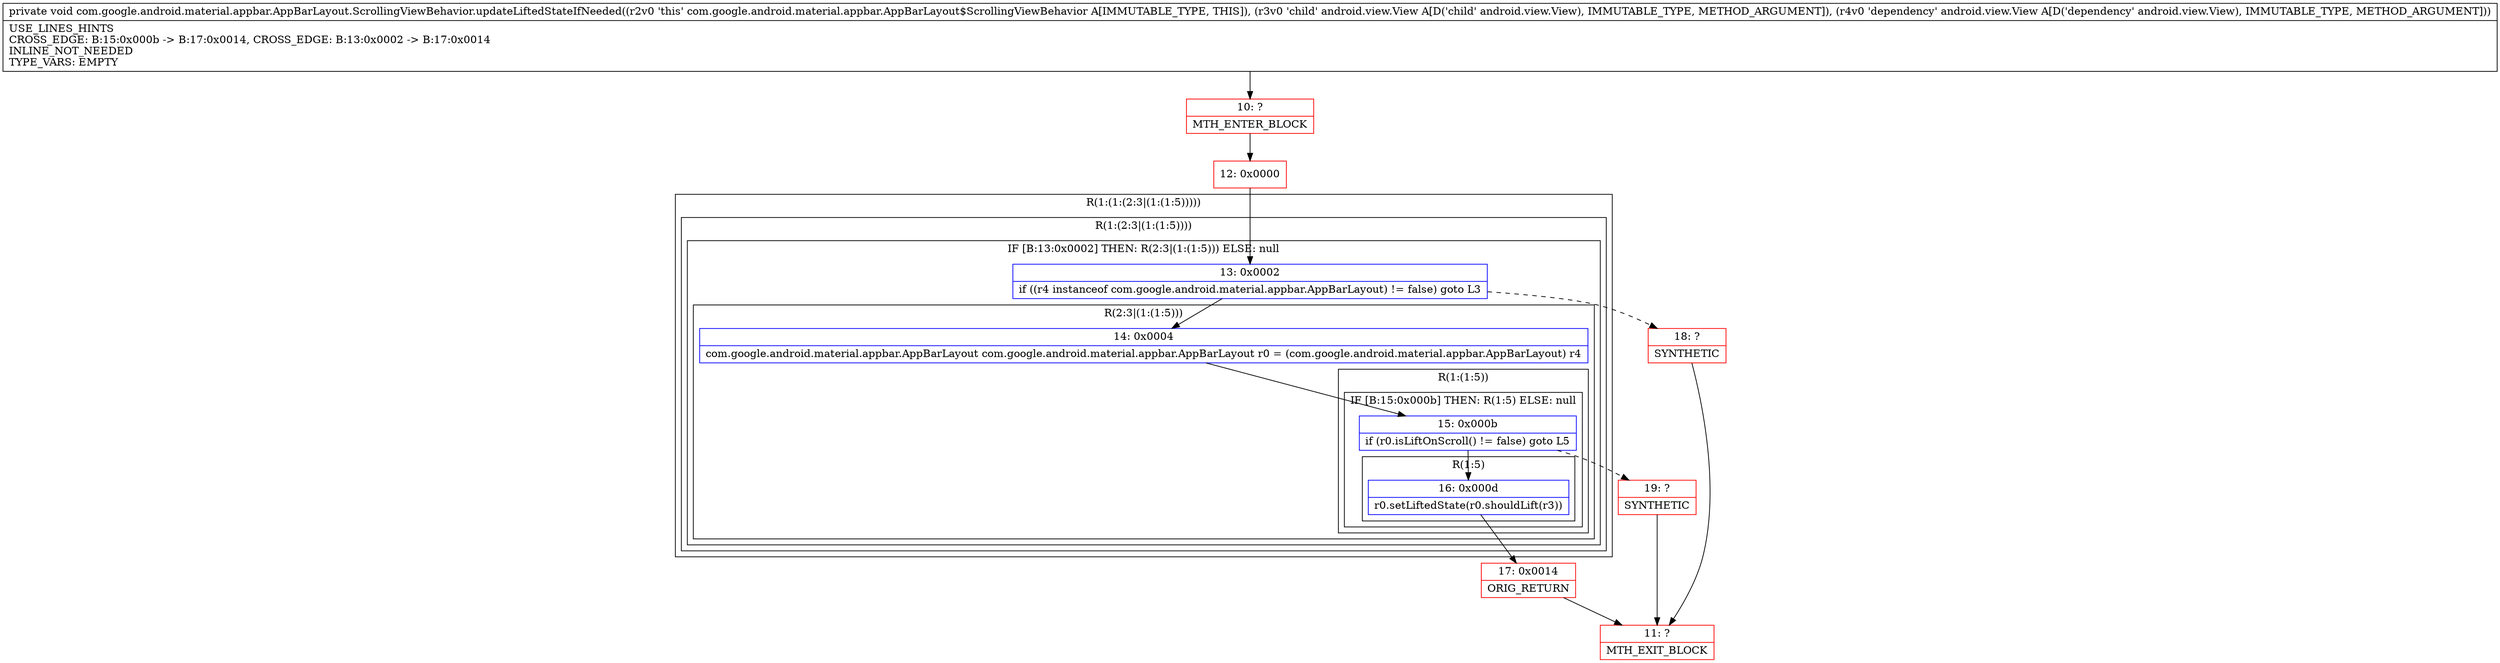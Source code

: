 digraph "CFG forcom.google.android.material.appbar.AppBarLayout.ScrollingViewBehavior.updateLiftedStateIfNeeded(Landroid\/view\/View;Landroid\/view\/View;)V" {
subgraph cluster_Region_1920758578 {
label = "R(1:(1:(2:3|(1:(1:5)))))";
node [shape=record,color=blue];
subgraph cluster_Region_1231402133 {
label = "R(1:(2:3|(1:(1:5))))";
node [shape=record,color=blue];
subgraph cluster_IfRegion_2101561550 {
label = "IF [B:13:0x0002] THEN: R(2:3|(1:(1:5))) ELSE: null";
node [shape=record,color=blue];
Node_13 [shape=record,label="{13\:\ 0x0002|if ((r4 instanceof com.google.android.material.appbar.AppBarLayout) != false) goto L3\l}"];
subgraph cluster_Region_2091895010 {
label = "R(2:3|(1:(1:5)))";
node [shape=record,color=blue];
Node_14 [shape=record,label="{14\:\ 0x0004|com.google.android.material.appbar.AppBarLayout com.google.android.material.appbar.AppBarLayout r0 = (com.google.android.material.appbar.AppBarLayout) r4\l}"];
subgraph cluster_Region_1452308870 {
label = "R(1:(1:5))";
node [shape=record,color=blue];
subgraph cluster_IfRegion_630029348 {
label = "IF [B:15:0x000b] THEN: R(1:5) ELSE: null";
node [shape=record,color=blue];
Node_15 [shape=record,label="{15\:\ 0x000b|if (r0.isLiftOnScroll() != false) goto L5\l}"];
subgraph cluster_Region_350876637 {
label = "R(1:5)";
node [shape=record,color=blue];
Node_16 [shape=record,label="{16\:\ 0x000d|r0.setLiftedState(r0.shouldLift(r3))\l}"];
}
}
}
}
}
}
}
Node_10 [shape=record,color=red,label="{10\:\ ?|MTH_ENTER_BLOCK\l}"];
Node_12 [shape=record,color=red,label="{12\:\ 0x0000}"];
Node_17 [shape=record,color=red,label="{17\:\ 0x0014|ORIG_RETURN\l}"];
Node_11 [shape=record,color=red,label="{11\:\ ?|MTH_EXIT_BLOCK\l}"];
Node_19 [shape=record,color=red,label="{19\:\ ?|SYNTHETIC\l}"];
Node_18 [shape=record,color=red,label="{18\:\ ?|SYNTHETIC\l}"];
MethodNode[shape=record,label="{private void com.google.android.material.appbar.AppBarLayout.ScrollingViewBehavior.updateLiftedStateIfNeeded((r2v0 'this' com.google.android.material.appbar.AppBarLayout$ScrollingViewBehavior A[IMMUTABLE_TYPE, THIS]), (r3v0 'child' android.view.View A[D('child' android.view.View), IMMUTABLE_TYPE, METHOD_ARGUMENT]), (r4v0 'dependency' android.view.View A[D('dependency' android.view.View), IMMUTABLE_TYPE, METHOD_ARGUMENT]))  | USE_LINES_HINTS\lCROSS_EDGE: B:15:0x000b \-\> B:17:0x0014, CROSS_EDGE: B:13:0x0002 \-\> B:17:0x0014\lINLINE_NOT_NEEDED\lTYPE_VARS: EMPTY\l}"];
MethodNode -> Node_10;Node_13 -> Node_14;
Node_13 -> Node_18[style=dashed];
Node_14 -> Node_15;
Node_15 -> Node_16;
Node_15 -> Node_19[style=dashed];
Node_16 -> Node_17;
Node_10 -> Node_12;
Node_12 -> Node_13;
Node_17 -> Node_11;
Node_19 -> Node_11;
Node_18 -> Node_11;
}

